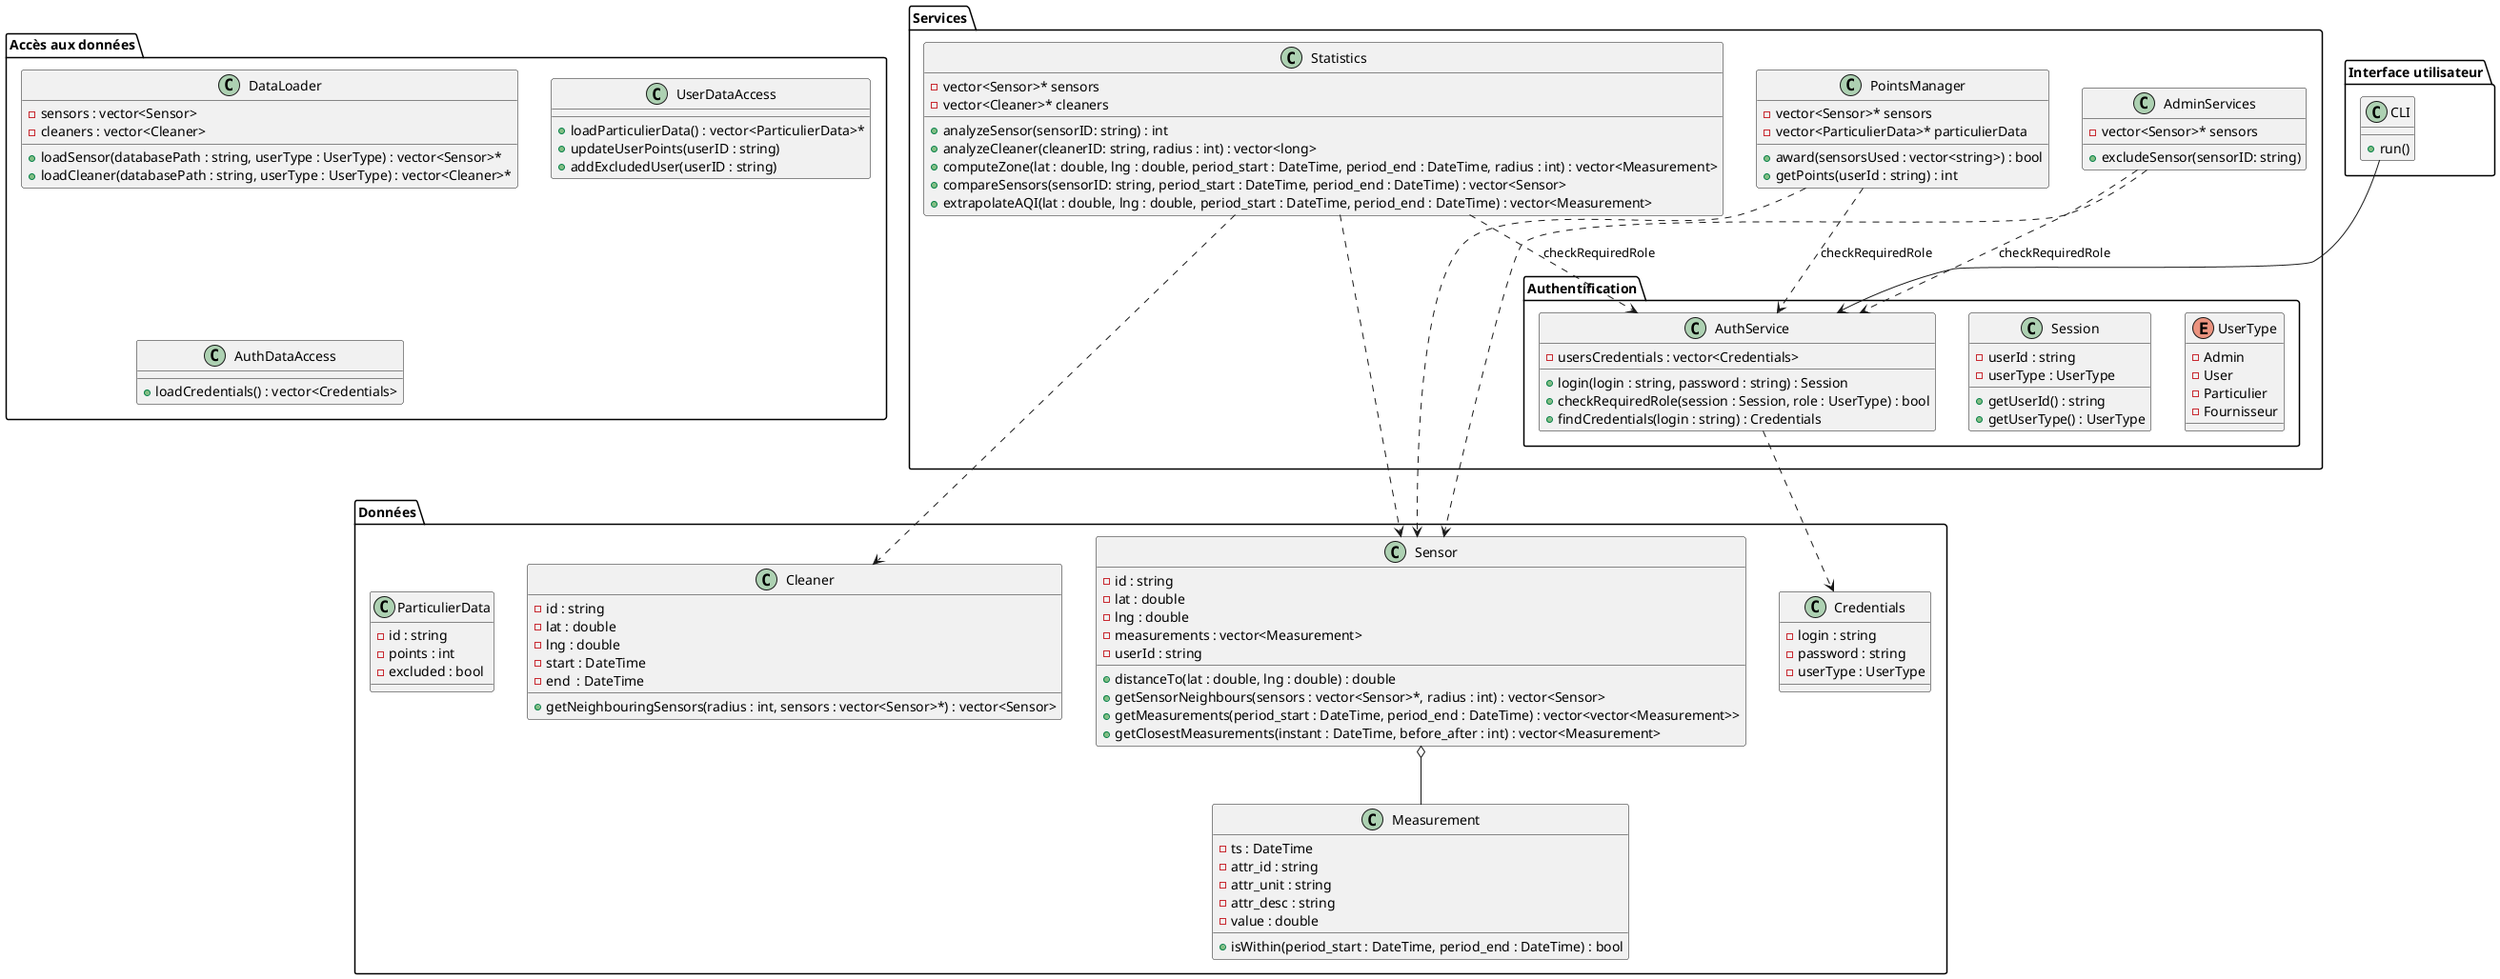 @startuml MCD

package "Données" {
  class Sensor {
    - id : string
    - lat : double
    - lng : double
    - measurements : vector<Measurement>
    - userId : string
    + distanceTo(lat : double, lng : double) : double
    + getSensorNeighbours(sensors : vector<Sensor>*, radius : int) : vector<Sensor>
    + getMeasurements(period_start : DateTime, period_end : DateTime) : vector<vector<Measurement>>
    + getClosestMeasurements(instant : DateTime, before_after : int) : vector<Measurement>
  }

  class Measurement {
    - ts : DateTime
    - attr_id : string
    - attr_unit : string
    - attr_desc : string
    - value : double
    + isWithin(period_start : DateTime, period_end : DateTime) : bool
  }

  class Cleaner {
    - id : string
    - lat : double
    - lng : double
    - start : DateTime
    - end  : DateTime
    + getNeighbouringSensors(radius : int, sensors : vector<Sensor>*) : vector<Sensor>
  }

    class Credentials {
    - login : string
    - password : string
    - userType : UserType
  }

  class ParticulierData {
    - id : string
    - points : int
    - excluded : bool
  }
}


package "Services" {
  class Statistics {
    - vector<Sensor>* sensors
    - vector<Cleaner>* cleaners
    + analyzeSensor(sensorID: string) : int
    + analyzeCleaner(cleanerID: string, radius : int) : vector<long>
    + computeZone(lat : double, lng : double, period_start : DateTime, period_end : DateTime, radius : int) : vector<Measurement>
    + compareSensors(sensorID: string, period_start : DateTime, period_end : DateTime) : vector<Sensor>
    + extrapolateAQI(lat : double, lng : double, period_start : DateTime, period_end : DateTime) : vector<Measurement>
  }

  class PointsManager {
    - vector<Sensor>* sensors
    - vector<ParticulierData>* particulierData
    + award(sensorsUsed : vector<string>) : bool
    + getPoints(userId : string) : int
  }

  class AdminServices {
    - vector<Sensor>* sensors
    + excludeSensor(sensorID: string)
  }

  package "Authentification" {
    enum UserType {
    - Admin
    - User
    - Particulier
    - Fournisseur
  }

  class Session {
    - userId : string
    - userType : UserType
    + getUserId() : string
    + getUserType() : UserType
  }

  class AuthService {
    - usersCredentials : vector<Credentials>
    + login(login : string, password : string) : Session
    + checkRequiredRole(session : Session, role : UserType) : bool
    + findCredentials(login : string) : Credentials
  }
  }
}


package "Accès aux données" {
  class DataLoader {
    - sensors : vector<Sensor>
    - cleaners : vector<Cleaner>
    + loadSensor(databasePath : string, userType : UserType) : vector<Sensor>*
    + loadCleaner(databasePath : string, userType : UserType) : vector<Cleaner>*
  }

  class UserDataAccess {
    + loadParticulierData() : vector<ParticulierData>*
    + updateUserPoints(userID : string)
    + addExcludedUser(userID : string)
  }

  class AuthDataAccess {
    + loadCredentials() : vector<Credentials>
  }
}


package "Interface utilisateur" {
  class CLI {
    + run()
  }
}



Sensor  o-- Measurement

CLI --> AuthService

Statistics     ..> AuthService : checkRequiredRole
PointsManager  ..> AuthService : checkRequiredRole
AdminServices  ..> AuthService : checkRequiredRole

Statistics     ..> Cleaner
Statistics     ..> Sensor
PointsManager  ..> Sensor
AdminServices  ..> Sensor

AuthService ..> Credentials
@enduml
